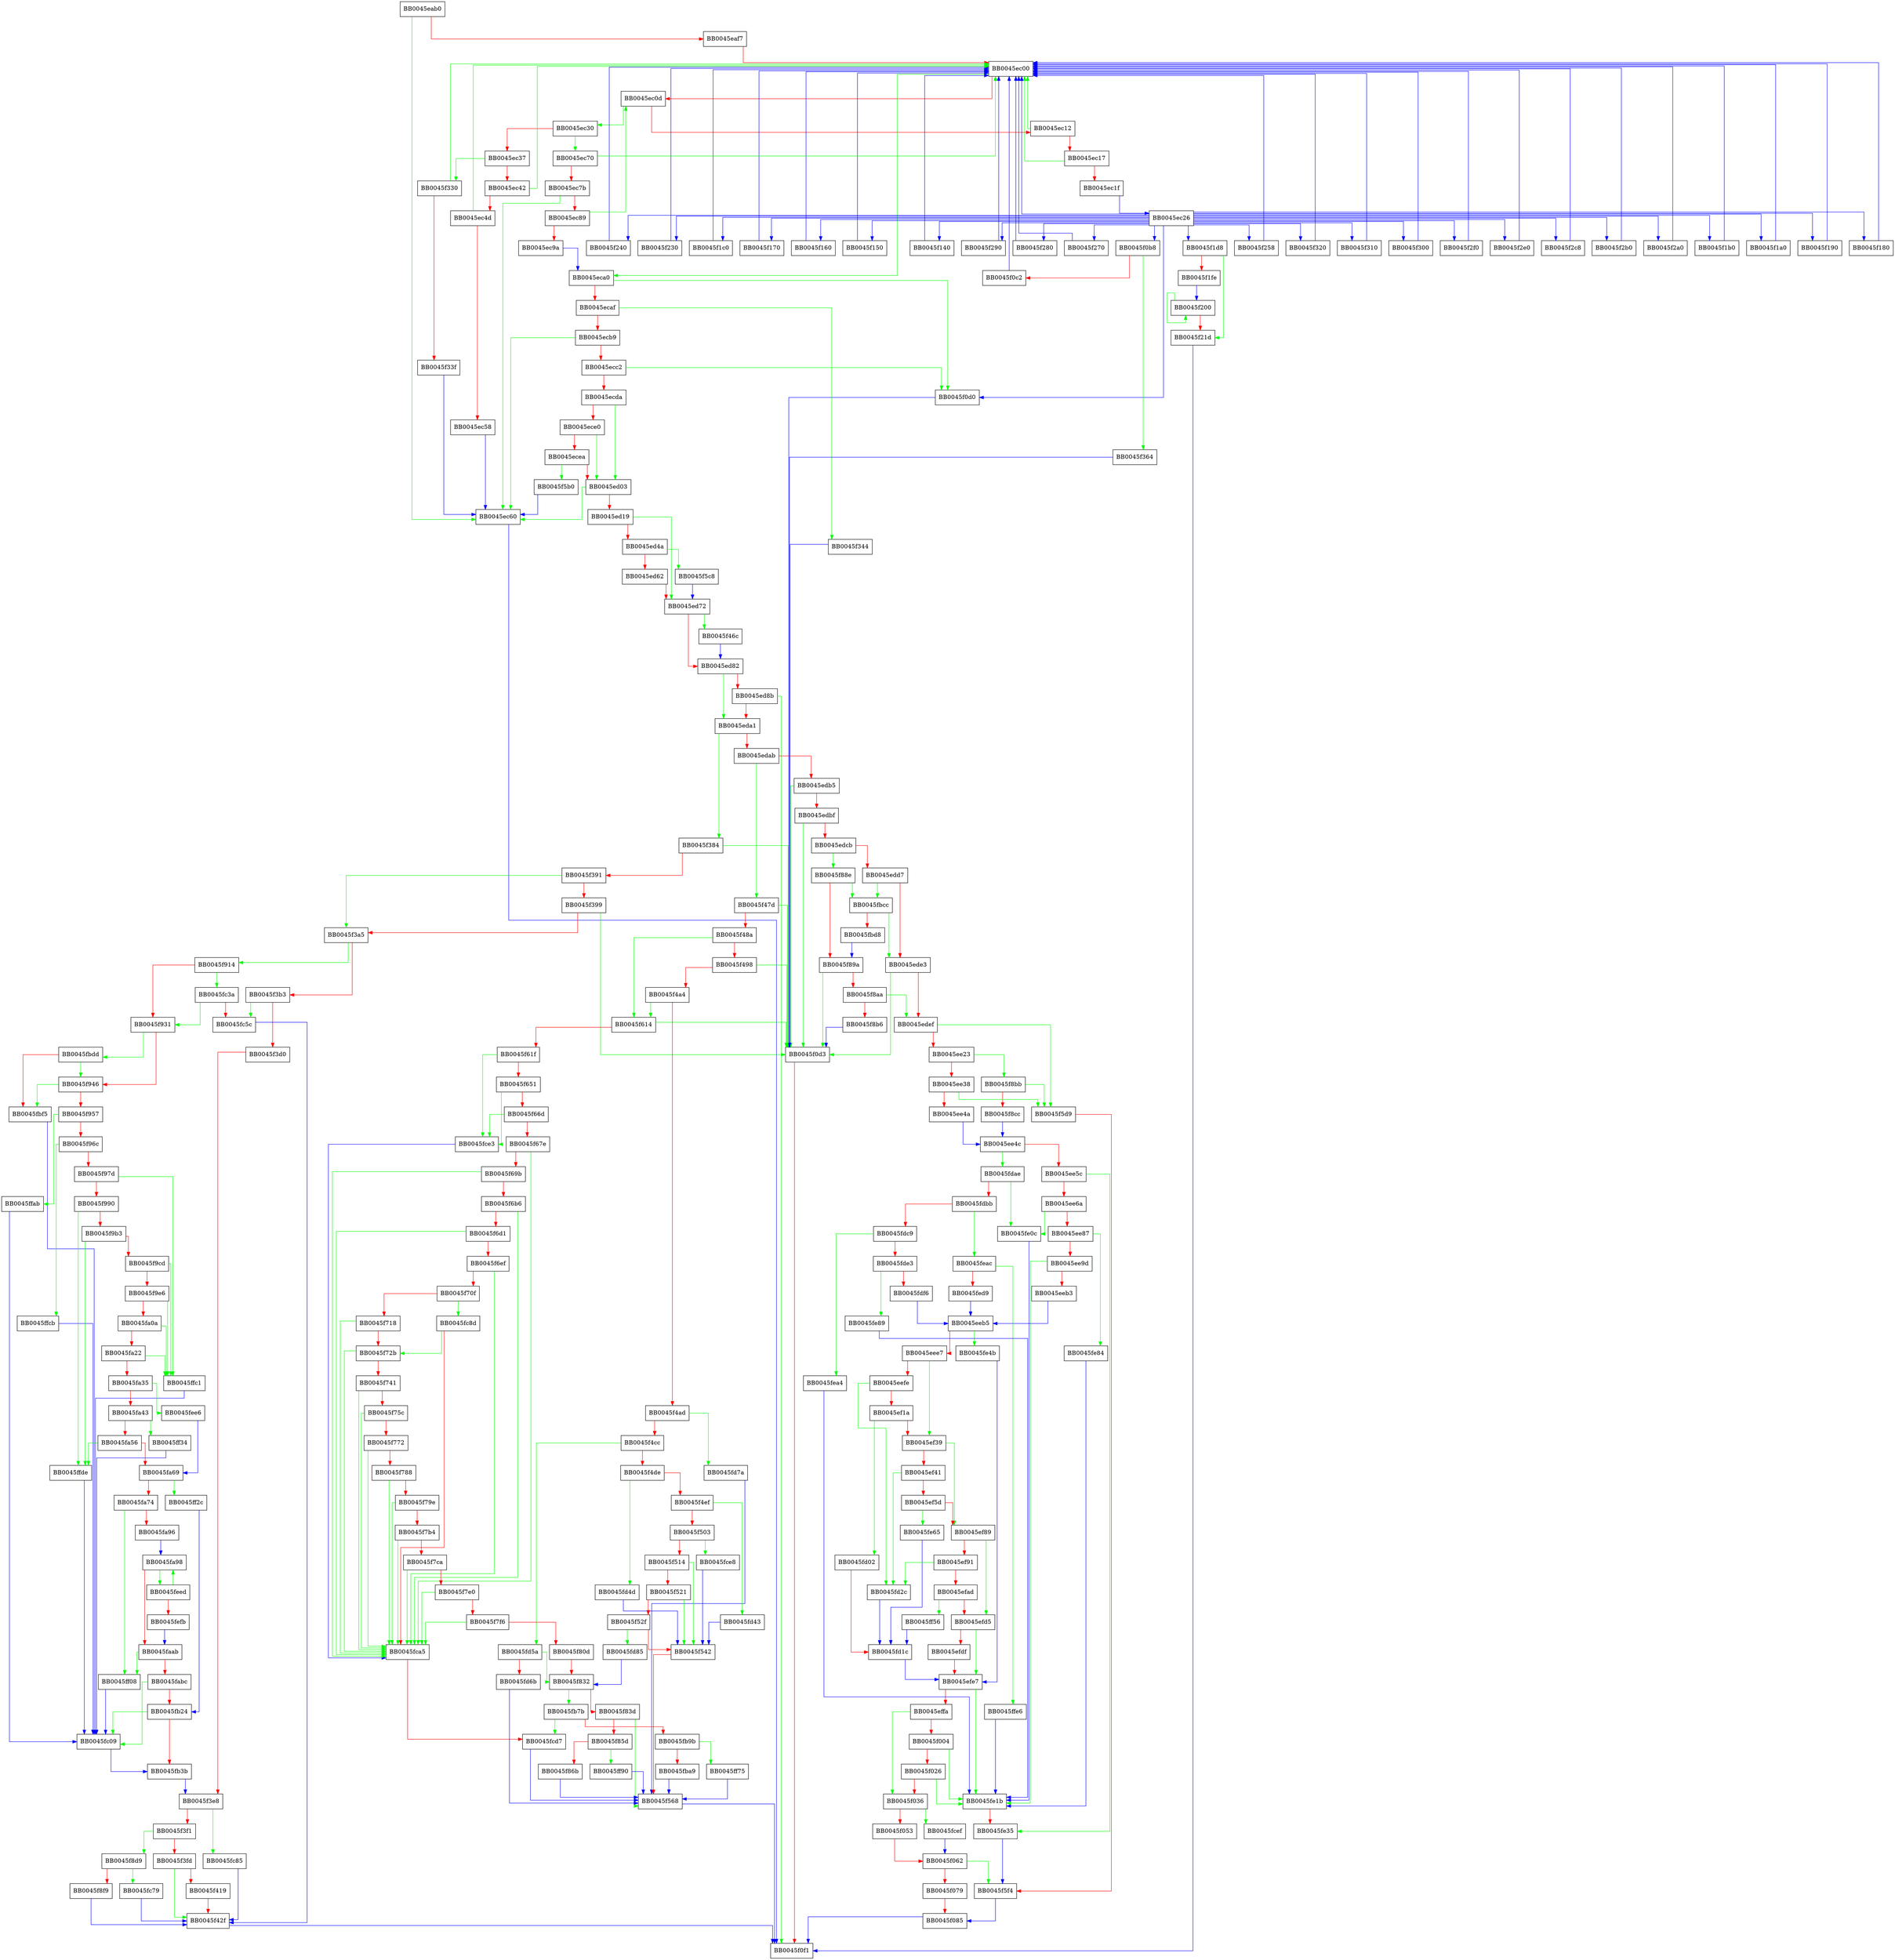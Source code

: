 digraph ts_main {
  node [shape="box"];
  graph [splines=ortho];
  BB0045eab0 -> BB0045ec60 [color="green"];
  BB0045eab0 -> BB0045eaf7 [color="red"];
  BB0045eaf7 -> BB0045ec00 [color="red"];
  BB0045ec00 -> BB0045eca0 [color="green"];
  BB0045ec00 -> BB0045ec0d [color="red"];
  BB0045ec0d -> BB0045ec30 [color="green"];
  BB0045ec0d -> BB0045ec12 [color="red"];
  BB0045ec12 -> BB0045ec00 [color="green"];
  BB0045ec12 -> BB0045ec17 [color="red"];
  BB0045ec17 -> BB0045ec00 [color="green"];
  BB0045ec17 -> BB0045ec1f [color="red"];
  BB0045ec1f -> BB0045ec26 [color="blue"];
  BB0045ec26 -> BB0045f0d0 [color="blue"];
  BB0045ec26 -> BB0045ec00 [color="blue"];
  BB0045ec26 -> BB0045f1d8 [color="blue"];
  BB0045ec26 -> BB0045f240 [color="blue"];
  BB0045ec26 -> BB0045f230 [color="blue"];
  BB0045ec26 -> BB0045f1c0 [color="blue"];
  BB0045ec26 -> BB0045f0b8 [color="blue"];
  BB0045ec26 -> BB0045f170 [color="blue"];
  BB0045ec26 -> BB0045f160 [color="blue"];
  BB0045ec26 -> BB0045f150 [color="blue"];
  BB0045ec26 -> BB0045f140 [color="blue"];
  BB0045ec26 -> BB0045f290 [color="blue"];
  BB0045ec26 -> BB0045f280 [color="blue"];
  BB0045ec26 -> BB0045f270 [color="blue"];
  BB0045ec26 -> BB0045f258 [color="blue"];
  BB0045ec26 -> BB0045f320 [color="blue"];
  BB0045ec26 -> BB0045f310 [color="blue"];
  BB0045ec26 -> BB0045f300 [color="blue"];
  BB0045ec26 -> BB0045f2f0 [color="blue"];
  BB0045ec26 -> BB0045f2e0 [color="blue"];
  BB0045ec26 -> BB0045f2c8 [color="blue"];
  BB0045ec26 -> BB0045f2b0 [color="blue"];
  BB0045ec26 -> BB0045f2a0 [color="blue"];
  BB0045ec26 -> BB0045f1b0 [color="blue"];
  BB0045ec26 -> BB0045f1a0 [color="blue"];
  BB0045ec26 -> BB0045f190 [color="blue"];
  BB0045ec26 -> BB0045f180 [color="blue"];
  BB0045ec30 -> BB0045ec70 [color="green"];
  BB0045ec30 -> BB0045ec37 [color="red"];
  BB0045ec37 -> BB0045f330 [color="green"];
  BB0045ec37 -> BB0045ec42 [color="red"];
  BB0045ec42 -> BB0045ec00 [color="green"];
  BB0045ec42 -> BB0045ec4d [color="red"];
  BB0045ec4d -> BB0045ec00 [color="green"];
  BB0045ec4d -> BB0045ec58 [color="red"];
  BB0045ec58 -> BB0045ec60 [color="blue"];
  BB0045ec60 -> BB0045f0f1 [color="blue"];
  BB0045ec70 -> BB0045ec00 [color="green"];
  BB0045ec70 -> BB0045ec7b [color="red"];
  BB0045ec7b -> BB0045ec60 [color="green"];
  BB0045ec7b -> BB0045ec89 [color="red"];
  BB0045ec89 -> BB0045ec0d [color="green"];
  BB0045ec89 -> BB0045ec9a [color="red"];
  BB0045ec9a -> BB0045eca0 [color="blue"];
  BB0045eca0 -> BB0045f0d0 [color="green"];
  BB0045eca0 -> BB0045ecaf [color="red"];
  BB0045ecaf -> BB0045f344 [color="green"];
  BB0045ecaf -> BB0045ecb9 [color="red"];
  BB0045ecb9 -> BB0045ec60 [color="green"];
  BB0045ecb9 -> BB0045ecc2 [color="red"];
  BB0045ecc2 -> BB0045f0d0 [color="green"];
  BB0045ecc2 -> BB0045ecda [color="red"];
  BB0045ecda -> BB0045ed03 [color="green"];
  BB0045ecda -> BB0045ece0 [color="red"];
  BB0045ece0 -> BB0045ed03 [color="green"];
  BB0045ece0 -> BB0045ecea [color="red"];
  BB0045ecea -> BB0045f5b0 [color="green"];
  BB0045ecea -> BB0045ed03 [color="red"];
  BB0045ed03 -> BB0045ec60 [color="green"];
  BB0045ed03 -> BB0045ed19 [color="red"];
  BB0045ed19 -> BB0045ed72 [color="green"];
  BB0045ed19 -> BB0045ed4a [color="red"];
  BB0045ed4a -> BB0045f5c8 [color="green"];
  BB0045ed4a -> BB0045ed62 [color="red"];
  BB0045ed62 -> BB0045ed72 [color="red"];
  BB0045ed72 -> BB0045f46c [color="green"];
  BB0045ed72 -> BB0045ed82 [color="red"];
  BB0045ed82 -> BB0045eda1 [color="green"];
  BB0045ed82 -> BB0045ed8b [color="red"];
  BB0045ed8b -> BB0045f0f1 [color="green"];
  BB0045ed8b -> BB0045eda1 [color="red"];
  BB0045eda1 -> BB0045f384 [color="green"];
  BB0045eda1 -> BB0045edab [color="red"];
  BB0045edab -> BB0045f47d [color="green"];
  BB0045edab -> BB0045edb5 [color="red"];
  BB0045edb5 -> BB0045f0d3 [color="green"];
  BB0045edb5 -> BB0045edbf [color="red"];
  BB0045edbf -> BB0045f0d3 [color="green"];
  BB0045edbf -> BB0045edcb [color="red"];
  BB0045edcb -> BB0045f88e [color="green"];
  BB0045edcb -> BB0045edd7 [color="red"];
  BB0045edd7 -> BB0045fbcc [color="green"];
  BB0045edd7 -> BB0045ede3 [color="red"];
  BB0045ede3 -> BB0045f0d3 [color="green"];
  BB0045ede3 -> BB0045edef [color="red"];
  BB0045edef -> BB0045f5d9 [color="green"];
  BB0045edef -> BB0045ee23 [color="red"];
  BB0045ee23 -> BB0045f8bb [color="green"];
  BB0045ee23 -> BB0045ee38 [color="red"];
  BB0045ee38 -> BB0045f5d9 [color="green"];
  BB0045ee38 -> BB0045ee4a [color="red"];
  BB0045ee4a -> BB0045ee4c [color="blue"];
  BB0045ee4c -> BB0045fdae [color="green"];
  BB0045ee4c -> BB0045ee5c [color="red"];
  BB0045ee5c -> BB0045fe35 [color="green"];
  BB0045ee5c -> BB0045ee6a [color="red"];
  BB0045ee6a -> BB0045fe0c [color="green"];
  BB0045ee6a -> BB0045ee87 [color="red"];
  BB0045ee87 -> BB0045fe84 [color="green"];
  BB0045ee87 -> BB0045ee9d [color="red"];
  BB0045ee9d -> BB0045fe1b [color="green"];
  BB0045ee9d -> BB0045eeb3 [color="red"];
  BB0045eeb3 -> BB0045eeb5 [color="blue"];
  BB0045eeb5 -> BB0045fe4b [color="green"];
  BB0045eeb5 -> BB0045eee7 [color="red"];
  BB0045eee7 -> BB0045ef39 [color="green"];
  BB0045eee7 -> BB0045eefe [color="red"];
  BB0045eefe -> BB0045fd2c [color="green"];
  BB0045eefe -> BB0045ef1a [color="red"];
  BB0045ef1a -> BB0045fd02 [color="green"];
  BB0045ef1a -> BB0045ef39 [color="red"];
  BB0045ef39 -> BB0045ef89 [color="green"];
  BB0045ef39 -> BB0045ef41 [color="red"];
  BB0045ef41 -> BB0045fd2c [color="green"];
  BB0045ef41 -> BB0045ef5d [color="red"];
  BB0045ef5d -> BB0045fe65 [color="green"];
  BB0045ef5d -> BB0045ef89 [color="red"];
  BB0045ef89 -> BB0045efd5 [color="green"];
  BB0045ef89 -> BB0045ef91 [color="red"];
  BB0045ef91 -> BB0045fd2c [color="green"];
  BB0045ef91 -> BB0045efad [color="red"];
  BB0045efad -> BB0045ff56 [color="green"];
  BB0045efad -> BB0045efd5 [color="red"];
  BB0045efd5 -> BB0045efe7 [color="green"];
  BB0045efd5 -> BB0045efdf [color="red"];
  BB0045efdf -> BB0045efe7 [color="red"];
  BB0045efe7 -> BB0045fe1b [color="green"];
  BB0045efe7 -> BB0045effa [color="red"];
  BB0045effa -> BB0045f036 [color="green"];
  BB0045effa -> BB0045f004 [color="red"];
  BB0045f004 -> BB0045fe1b [color="green"];
  BB0045f004 -> BB0045f026 [color="red"];
  BB0045f026 -> BB0045fe1b [color="green"];
  BB0045f026 -> BB0045f036 [color="red"];
  BB0045f036 -> BB0045fcef [color="green"];
  BB0045f036 -> BB0045f053 [color="red"];
  BB0045f053 -> BB0045f062 [color="red"];
  BB0045f062 -> BB0045f5f4 [color="green"];
  BB0045f062 -> BB0045f079 [color="red"];
  BB0045f079 -> BB0045f085 [color="red"];
  BB0045f085 -> BB0045f0f1 [color="blue"];
  BB0045f0b8 -> BB0045f364 [color="green"];
  BB0045f0b8 -> BB0045f0c2 [color="red"];
  BB0045f0c2 -> BB0045ec00 [color="blue"];
  BB0045f0d0 -> BB0045f0d3 [color="blue"];
  BB0045f0d3 -> BB0045f0f1 [color="red"];
  BB0045f140 -> BB0045ec00 [color="blue"];
  BB0045f150 -> BB0045ec00 [color="blue"];
  BB0045f160 -> BB0045ec00 [color="blue"];
  BB0045f170 -> BB0045ec00 [color="blue"];
  BB0045f180 -> BB0045ec00 [color="blue"];
  BB0045f190 -> BB0045ec00 [color="blue"];
  BB0045f1a0 -> BB0045ec00 [color="blue"];
  BB0045f1b0 -> BB0045ec00 [color="blue"];
  BB0045f1c0 -> BB0045ec00 [color="blue"];
  BB0045f1d8 -> BB0045f21d [color="green"];
  BB0045f1d8 -> BB0045f1fe [color="red"];
  BB0045f1fe -> BB0045f200 [color="blue"];
  BB0045f200 -> BB0045f200 [color="green"];
  BB0045f200 -> BB0045f21d [color="red"];
  BB0045f21d -> BB0045f0f1 [color="blue"];
  BB0045f230 -> BB0045ec00 [color="blue"];
  BB0045f240 -> BB0045ec00 [color="blue"];
  BB0045f258 -> BB0045ec00 [color="blue"];
  BB0045f270 -> BB0045ec00 [color="blue"];
  BB0045f280 -> BB0045ec00 [color="blue"];
  BB0045f290 -> BB0045ec00 [color="blue"];
  BB0045f2a0 -> BB0045ec00 [color="blue"];
  BB0045f2b0 -> BB0045ec00 [color="blue"];
  BB0045f2c8 -> BB0045ec00 [color="blue"];
  BB0045f2e0 -> BB0045ec00 [color="blue"];
  BB0045f2f0 -> BB0045ec00 [color="blue"];
  BB0045f300 -> BB0045ec00 [color="blue"];
  BB0045f310 -> BB0045ec00 [color="blue"];
  BB0045f320 -> BB0045ec00 [color="blue"];
  BB0045f330 -> BB0045ec00 [color="green"];
  BB0045f330 -> BB0045f33f [color="red"];
  BB0045f33f -> BB0045ec60 [color="blue"];
  BB0045f344 -> BB0045f0d3 [color="blue"];
  BB0045f364 -> BB0045f0d3 [color="blue"];
  BB0045f384 -> BB0045f0d3 [color="green"];
  BB0045f384 -> BB0045f391 [color="red"];
  BB0045f391 -> BB0045f3a5 [color="green"];
  BB0045f391 -> BB0045f399 [color="red"];
  BB0045f399 -> BB0045f0d3 [color="green"];
  BB0045f399 -> BB0045f3a5 [color="red"];
  BB0045f3a5 -> BB0045f914 [color="green"];
  BB0045f3a5 -> BB0045f3b3 [color="red"];
  BB0045f3b3 -> BB0045fc5c [color="green"];
  BB0045f3b3 -> BB0045f3d0 [color="red"];
  BB0045f3d0 -> BB0045f3e8 [color="red"];
  BB0045f3e8 -> BB0045fc85 [color="green"];
  BB0045f3e8 -> BB0045f3f1 [color="red"];
  BB0045f3f1 -> BB0045f8d9 [color="green"];
  BB0045f3f1 -> BB0045f3fd [color="red"];
  BB0045f3fd -> BB0045f42f [color="green"];
  BB0045f3fd -> BB0045f419 [color="red"];
  BB0045f419 -> BB0045f42f [color="red"];
  BB0045f42f -> BB0045f0f1 [color="blue"];
  BB0045f46c -> BB0045ed82 [color="blue"];
  BB0045f47d -> BB0045f0d3 [color="green"];
  BB0045f47d -> BB0045f48a [color="red"];
  BB0045f48a -> BB0045f614 [color="green"];
  BB0045f48a -> BB0045f498 [color="red"];
  BB0045f498 -> BB0045f0d3 [color="green"];
  BB0045f498 -> BB0045f4a4 [color="red"];
  BB0045f4a4 -> BB0045f614 [color="green"];
  BB0045f4a4 -> BB0045f4ad [color="red"];
  BB0045f4ad -> BB0045fd7a [color="green"];
  BB0045f4ad -> BB0045f4cc [color="red"];
  BB0045f4cc -> BB0045fd5a [color="green"];
  BB0045f4cc -> BB0045f4de [color="red"];
  BB0045f4de -> BB0045fd4d [color="green"];
  BB0045f4de -> BB0045f4ef [color="red"];
  BB0045f4ef -> BB0045fd43 [color="green"];
  BB0045f4ef -> BB0045f503 [color="red"];
  BB0045f503 -> BB0045fce8 [color="green"];
  BB0045f503 -> BB0045f514 [color="red"];
  BB0045f514 -> BB0045f542 [color="green"];
  BB0045f514 -> BB0045f521 [color="red"];
  BB0045f521 -> BB0045f542 [color="green"];
  BB0045f521 -> BB0045f52f [color="red"];
  BB0045f52f -> BB0045fd85 [color="green"];
  BB0045f52f -> BB0045f542 [color="red"];
  BB0045f542 -> BB0045f568 [color="red"];
  BB0045f568 -> BB0045f0f1 [color="blue"];
  BB0045f5b0 -> BB0045ec60 [color="blue"];
  BB0045f5c8 -> BB0045ed72 [color="blue"];
  BB0045f5d9 -> BB0045f5f4 [color="red"];
  BB0045f5f4 -> BB0045f085 [color="blue"];
  BB0045f614 -> BB0045f0d3 [color="green"];
  BB0045f614 -> BB0045f61f [color="red"];
  BB0045f61f -> BB0045fce3 [color="green"];
  BB0045f61f -> BB0045f651 [color="red"];
  BB0045f651 -> BB0045fce3 [color="green"];
  BB0045f651 -> BB0045f66d [color="red"];
  BB0045f66d -> BB0045fce3 [color="green"];
  BB0045f66d -> BB0045f67e [color="red"];
  BB0045f67e -> BB0045fca5 [color="green"];
  BB0045f67e -> BB0045f69b [color="red"];
  BB0045f69b -> BB0045fca5 [color="green"];
  BB0045f69b -> BB0045f6b6 [color="red"];
  BB0045f6b6 -> BB0045fca5 [color="green"];
  BB0045f6b6 -> BB0045f6d1 [color="red"];
  BB0045f6d1 -> BB0045fca5 [color="green"];
  BB0045f6d1 -> BB0045f6ef [color="red"];
  BB0045f6ef -> BB0045fca5 [color="green"];
  BB0045f6ef -> BB0045f70f [color="red"];
  BB0045f70f -> BB0045fc8d [color="green"];
  BB0045f70f -> BB0045f718 [color="red"];
  BB0045f718 -> BB0045fca5 [color="green"];
  BB0045f718 -> BB0045f72b [color="red"];
  BB0045f72b -> BB0045fca5 [color="green"];
  BB0045f72b -> BB0045f741 [color="red"];
  BB0045f741 -> BB0045fca5 [color="green"];
  BB0045f741 -> BB0045f75c [color="red"];
  BB0045f75c -> BB0045fca5 [color="green"];
  BB0045f75c -> BB0045f772 [color="red"];
  BB0045f772 -> BB0045fca5 [color="green"];
  BB0045f772 -> BB0045f788 [color="red"];
  BB0045f788 -> BB0045fca5 [color="green"];
  BB0045f788 -> BB0045f79e [color="red"];
  BB0045f79e -> BB0045fca5 [color="green"];
  BB0045f79e -> BB0045f7b4 [color="red"];
  BB0045f7b4 -> BB0045fca5 [color="green"];
  BB0045f7b4 -> BB0045f7ca [color="red"];
  BB0045f7ca -> BB0045fca5 [color="green"];
  BB0045f7ca -> BB0045f7e0 [color="red"];
  BB0045f7e0 -> BB0045fca5 [color="green"];
  BB0045f7e0 -> BB0045f7f6 [color="red"];
  BB0045f7f6 -> BB0045fca5 [color="green"];
  BB0045f7f6 -> BB0045f80d [color="red"];
  BB0045f80d -> BB0045f832 [color="red"];
  BB0045f832 -> BB0045fb7b [color="green"];
  BB0045f832 -> BB0045f83d [color="red"];
  BB0045f83d -> BB0045f568 [color="green"];
  BB0045f83d -> BB0045f85d [color="red"];
  BB0045f85d -> BB0045ff90 [color="green"];
  BB0045f85d -> BB0045f86b [color="red"];
  BB0045f86b -> BB0045f568 [color="blue"];
  BB0045f88e -> BB0045fbcc [color="green"];
  BB0045f88e -> BB0045f89a [color="red"];
  BB0045f89a -> BB0045f0d3 [color="green"];
  BB0045f89a -> BB0045f8aa [color="red"];
  BB0045f8aa -> BB0045edef [color="green"];
  BB0045f8aa -> BB0045f8b6 [color="red"];
  BB0045f8b6 -> BB0045f0d3 [color="blue"];
  BB0045f8bb -> BB0045f5d9 [color="green"];
  BB0045f8bb -> BB0045f8cc [color="red"];
  BB0045f8cc -> BB0045ee4c [color="blue"];
  BB0045f8d9 -> BB0045fc79 [color="green"];
  BB0045f8d9 -> BB0045f8f9 [color="red"];
  BB0045f8f9 -> BB0045f42f [color="blue"];
  BB0045f914 -> BB0045fc3a [color="green"];
  BB0045f914 -> BB0045f931 [color="red"];
  BB0045f931 -> BB0045fbdd [color="green"];
  BB0045f931 -> BB0045f946 [color="red"];
  BB0045f946 -> BB0045fbf5 [color="green"];
  BB0045f946 -> BB0045f957 [color="red"];
  BB0045f957 -> BB0045ffab [color="green"];
  BB0045f957 -> BB0045f96c [color="red"];
  BB0045f96c -> BB0045ffcb [color="green"];
  BB0045f96c -> BB0045f97d [color="red"];
  BB0045f97d -> BB0045ffc1 [color="green"];
  BB0045f97d -> BB0045f990 [color="red"];
  BB0045f990 -> BB0045ffde [color="green"];
  BB0045f990 -> BB0045f9b3 [color="red"];
  BB0045f9b3 -> BB0045ffde [color="green"];
  BB0045f9b3 -> BB0045f9cd [color="red"];
  BB0045f9cd -> BB0045ffc1 [color="green"];
  BB0045f9cd -> BB0045f9e6 [color="red"];
  BB0045f9e6 -> BB0045ffc1 [color="green"];
  BB0045f9e6 -> BB0045fa0a [color="red"];
  BB0045fa0a -> BB0045ffc1 [color="green"];
  BB0045fa0a -> BB0045fa22 [color="red"];
  BB0045fa22 -> BB0045ffc1 [color="green"];
  BB0045fa22 -> BB0045fa35 [color="red"];
  BB0045fa35 -> BB0045fee6 [color="green"];
  BB0045fa35 -> BB0045fa43 [color="red"];
  BB0045fa43 -> BB0045ff34 [color="green"];
  BB0045fa43 -> BB0045fa56 [color="red"];
  BB0045fa56 -> BB0045ffde [color="green"];
  BB0045fa56 -> BB0045fa69 [color="red"];
  BB0045fa69 -> BB0045ff2c [color="green"];
  BB0045fa69 -> BB0045fa74 [color="red"];
  BB0045fa74 -> BB0045ff08 [color="green"];
  BB0045fa74 -> BB0045fa96 [color="red"];
  BB0045fa96 -> BB0045fa98 [color="blue"];
  BB0045fa98 -> BB0045feed [color="green"];
  BB0045fa98 -> BB0045faab [color="red"];
  BB0045faab -> BB0045ff08 [color="green"];
  BB0045faab -> BB0045fabc [color="red"];
  BB0045fabc -> BB0045fc09 [color="green"];
  BB0045fabc -> BB0045fb24 [color="red"];
  BB0045fb24 -> BB0045fc09 [color="green"];
  BB0045fb24 -> BB0045fb3b [color="red"];
  BB0045fb3b -> BB0045f3e8 [color="blue"];
  BB0045fb7b -> BB0045fcd7 [color="green"];
  BB0045fb7b -> BB0045fb9b [color="red"];
  BB0045fb9b -> BB0045ff75 [color="green"];
  BB0045fb9b -> BB0045fba9 [color="red"];
  BB0045fba9 -> BB0045f568 [color="blue"];
  BB0045fbcc -> BB0045ede3 [color="green"];
  BB0045fbcc -> BB0045fbd8 [color="red"];
  BB0045fbd8 -> BB0045f89a [color="blue"];
  BB0045fbdd -> BB0045f946 [color="green"];
  BB0045fbdd -> BB0045fbf5 [color="red"];
  BB0045fbf5 -> BB0045fc09 [color="blue"];
  BB0045fc09 -> BB0045fb3b [color="blue"];
  BB0045fc3a -> BB0045f931 [color="green"];
  BB0045fc3a -> BB0045fc5c [color="red"];
  BB0045fc5c -> BB0045f42f [color="blue"];
  BB0045fc79 -> BB0045f42f [color="blue"];
  BB0045fc85 -> BB0045f42f [color="blue"];
  BB0045fc8d -> BB0045f72b [color="green"];
  BB0045fc8d -> BB0045fca5 [color="red"];
  BB0045fca5 -> BB0045fcd7 [color="red"];
  BB0045fcd7 -> BB0045f568 [color="blue"];
  BB0045fce3 -> BB0045fca5 [color="blue"];
  BB0045fce8 -> BB0045f542 [color="blue"];
  BB0045fcef -> BB0045f062 [color="blue"];
  BB0045fd02 -> BB0045fd1c [color="red"];
  BB0045fd1c -> BB0045efe7 [color="blue"];
  BB0045fd2c -> BB0045fd1c [color="blue"];
  BB0045fd43 -> BB0045f542 [color="blue"];
  BB0045fd4d -> BB0045f542 [color="blue"];
  BB0045fd5a -> BB0045f832 [color="green"];
  BB0045fd5a -> BB0045fd6b [color="red"];
  BB0045fd6b -> BB0045f568 [color="blue"];
  BB0045fd7a -> BB0045f568 [color="blue"];
  BB0045fd85 -> BB0045f832 [color="blue"];
  BB0045fdae -> BB0045fe0c [color="green"];
  BB0045fdae -> BB0045fdbb [color="red"];
  BB0045fdbb -> BB0045feac [color="green"];
  BB0045fdbb -> BB0045fdc9 [color="red"];
  BB0045fdc9 -> BB0045fea4 [color="green"];
  BB0045fdc9 -> BB0045fde3 [color="red"];
  BB0045fde3 -> BB0045fe89 [color="green"];
  BB0045fde3 -> BB0045fdf6 [color="red"];
  BB0045fdf6 -> BB0045eeb5 [color="blue"];
  BB0045fe0c -> BB0045fe1b [color="blue"];
  BB0045fe1b -> BB0045fe35 [color="red"];
  BB0045fe35 -> BB0045f5f4 [color="blue"];
  BB0045fe4b -> BB0045efe7 [color="blue"];
  BB0045fe65 -> BB0045fd1c [color="blue"];
  BB0045fe84 -> BB0045fe1b [color="blue"];
  BB0045fe89 -> BB0045fe1b [color="blue"];
  BB0045fea4 -> BB0045fe1b [color="blue"];
  BB0045feac -> BB0045ffe6 [color="green"];
  BB0045feac -> BB0045fed9 [color="red"];
  BB0045fed9 -> BB0045eeb5 [color="blue"];
  BB0045fee6 -> BB0045fa69 [color="blue"];
  BB0045feed -> BB0045fa98 [color="green"];
  BB0045feed -> BB0045fefb [color="red"];
  BB0045fefb -> BB0045faab [color="blue"];
  BB0045ff08 -> BB0045fc09 [color="blue"];
  BB0045ff2c -> BB0045fb24 [color="blue"];
  BB0045ff34 -> BB0045fc09 [color="blue"];
  BB0045ff56 -> BB0045fd1c [color="blue"];
  BB0045ff75 -> BB0045f568 [color="blue"];
  BB0045ff90 -> BB0045f568 [color="blue"];
  BB0045ffab -> BB0045fc09 [color="blue"];
  BB0045ffc1 -> BB0045fc09 [color="blue"];
  BB0045ffcb -> BB0045fc09 [color="blue"];
  BB0045ffde -> BB0045fc09 [color="blue"];
  BB0045ffe6 -> BB0045fe1b [color="blue"];
}